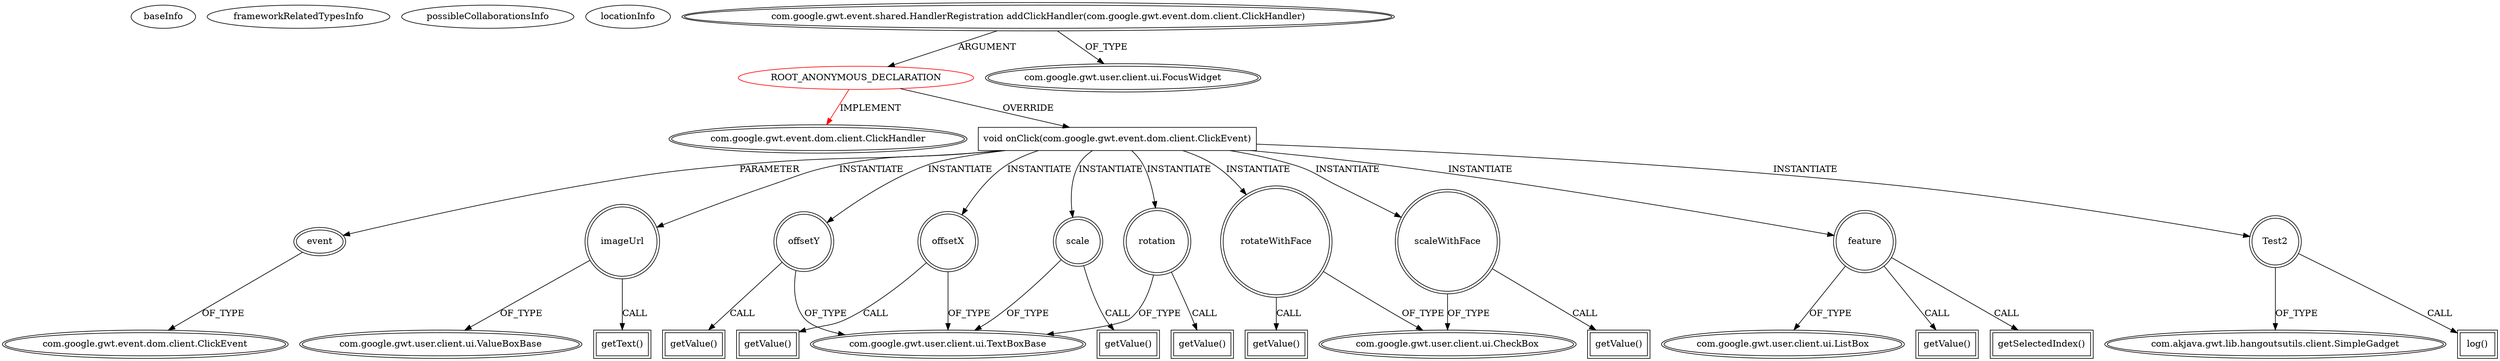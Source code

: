 digraph {
baseInfo[graphId=526,category="extension_graph",isAnonymous=true,possibleRelation=false]
frameworkRelatedTypesInfo[0="com.google.gwt.event.dom.client.ClickHandler"]
possibleCollaborationsInfo[]
locationInfo[projectName="akjava-GWT-Hangouts",filePath="/akjava-GWT-Hangouts/GWT-Hangouts-master/apps/hangout-test/src/com/akjava/gwt/hangout/test2/client/ImageTest.java",contextSignature="void ImageTest()",graphId="526"]
0[label="ROOT_ANONYMOUS_DECLARATION",vertexType="ROOT_ANONYMOUS_DECLARATION",isFrameworkType=false,color=red]
1[label="com.google.gwt.event.dom.client.ClickHandler",vertexType="FRAMEWORK_INTERFACE_TYPE",isFrameworkType=true,peripheries=2]
2[label="com.google.gwt.event.shared.HandlerRegistration addClickHandler(com.google.gwt.event.dom.client.ClickHandler)",vertexType="OUTSIDE_CALL",isFrameworkType=true,peripheries=2]
3[label="com.google.gwt.user.client.ui.FocusWidget",vertexType="FRAMEWORK_CLASS_TYPE",isFrameworkType=true,peripheries=2]
4[label="void onClick(com.google.gwt.event.dom.client.ClickEvent)",vertexType="OVERRIDING_METHOD_DECLARATION",isFrameworkType=false,shape=box]
5[label="event",vertexType="PARAMETER_DECLARATION",isFrameworkType=true,peripheries=2]
6[label="com.google.gwt.event.dom.client.ClickEvent",vertexType="FRAMEWORK_CLASS_TYPE",isFrameworkType=true,peripheries=2]
7[label="imageUrl",vertexType="VARIABLE_EXPRESION",isFrameworkType=true,peripheries=2,shape=circle]
9[label="com.google.gwt.user.client.ui.ValueBoxBase",vertexType="FRAMEWORK_CLASS_TYPE",isFrameworkType=true,peripheries=2]
8[label="getText()",vertexType="INSIDE_CALL",isFrameworkType=true,peripheries=2,shape=box]
10[label="offsetX",vertexType="VARIABLE_EXPRESION",isFrameworkType=true,peripheries=2,shape=circle]
12[label="com.google.gwt.user.client.ui.TextBoxBase",vertexType="FRAMEWORK_CLASS_TYPE",isFrameworkType=true,peripheries=2]
11[label="getValue()",vertexType="INSIDE_CALL",isFrameworkType=true,peripheries=2,shape=box]
13[label="offsetY",vertexType="VARIABLE_EXPRESION",isFrameworkType=true,peripheries=2,shape=circle]
14[label="getValue()",vertexType="INSIDE_CALL",isFrameworkType=true,peripheries=2,shape=box]
16[label="rotateWithFace",vertexType="VARIABLE_EXPRESION",isFrameworkType=true,peripheries=2,shape=circle]
18[label="com.google.gwt.user.client.ui.CheckBox",vertexType="FRAMEWORK_CLASS_TYPE",isFrameworkType=true,peripheries=2]
17[label="getValue()",vertexType="INSIDE_CALL",isFrameworkType=true,peripheries=2,shape=box]
19[label="rotation",vertexType="VARIABLE_EXPRESION",isFrameworkType=true,peripheries=2,shape=circle]
20[label="getValue()",vertexType="INSIDE_CALL",isFrameworkType=true,peripheries=2,shape=box]
22[label="scale",vertexType="VARIABLE_EXPRESION",isFrameworkType=true,peripheries=2,shape=circle]
23[label="getValue()",vertexType="INSIDE_CALL",isFrameworkType=true,peripheries=2,shape=box]
25[label="scaleWithFace",vertexType="VARIABLE_EXPRESION",isFrameworkType=true,peripheries=2,shape=circle]
26[label="getValue()",vertexType="INSIDE_CALL",isFrameworkType=true,peripheries=2,shape=box]
28[label="feature",vertexType="VARIABLE_EXPRESION",isFrameworkType=true,peripheries=2,shape=circle]
30[label="com.google.gwt.user.client.ui.ListBox",vertexType="FRAMEWORK_CLASS_TYPE",isFrameworkType=true,peripheries=2]
29[label="getValue()",vertexType="INSIDE_CALL",isFrameworkType=true,peripheries=2,shape=box]
32[label="getSelectedIndex()",vertexType="INSIDE_CALL",isFrameworkType=true,peripheries=2,shape=box]
33[label="Test2",vertexType="VARIABLE_EXPRESION",isFrameworkType=true,peripheries=2,shape=circle]
35[label="com.akjava.gwt.lib.hangoutsutils.client.SimpleGadget",vertexType="FRAMEWORK_CLASS_TYPE",isFrameworkType=true,peripheries=2]
34[label="log()",vertexType="INSIDE_CALL",isFrameworkType=true,peripheries=2,shape=box]
0->1[label="IMPLEMENT",color=red]
2->0[label="ARGUMENT"]
2->3[label="OF_TYPE"]
0->4[label="OVERRIDE"]
5->6[label="OF_TYPE"]
4->5[label="PARAMETER"]
4->7[label="INSTANTIATE"]
7->9[label="OF_TYPE"]
7->8[label="CALL"]
4->10[label="INSTANTIATE"]
10->12[label="OF_TYPE"]
10->11[label="CALL"]
4->13[label="INSTANTIATE"]
13->12[label="OF_TYPE"]
13->14[label="CALL"]
4->16[label="INSTANTIATE"]
16->18[label="OF_TYPE"]
16->17[label="CALL"]
4->19[label="INSTANTIATE"]
19->12[label="OF_TYPE"]
19->20[label="CALL"]
4->22[label="INSTANTIATE"]
22->12[label="OF_TYPE"]
22->23[label="CALL"]
4->25[label="INSTANTIATE"]
25->18[label="OF_TYPE"]
25->26[label="CALL"]
4->28[label="INSTANTIATE"]
28->30[label="OF_TYPE"]
28->29[label="CALL"]
28->32[label="CALL"]
4->33[label="INSTANTIATE"]
33->35[label="OF_TYPE"]
33->34[label="CALL"]
}
